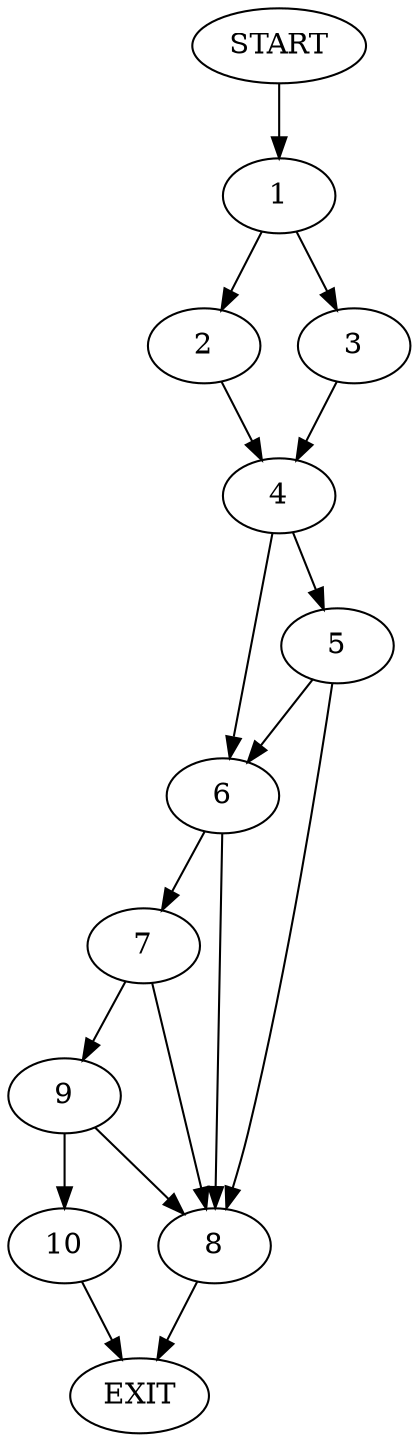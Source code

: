digraph {
0 [label="START"]
11 [label="EXIT"]
0 -> 1
1 -> 2
1 -> 3
2 -> 4
3 -> 4
4 -> 5
4 -> 6
6 -> 7
6 -> 8
5 -> 6
5 -> 8
8 -> 11
7 -> 9
7 -> 8
9 -> 10
9 -> 8
10 -> 11
}
